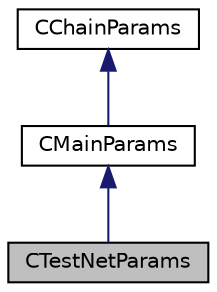 digraph "CTestNetParams"
{
  edge [fontname="Helvetica",fontsize="10",labelfontname="Helvetica",labelfontsize="10"];
  node [fontname="Helvetica",fontsize="10",shape=record];
  Node0 [label="CTestNetParams",height=0.2,width=0.4,color="black", fillcolor="grey75", style="filled", fontcolor="black"];
  Node1 -> Node0 [dir="back",color="midnightblue",fontsize="10",style="solid",fontname="Helvetica"];
  Node1 [label="CMainParams",height=0.2,width=0.4,color="black", fillcolor="white", style="filled",URL="$class_c_main_params.html"];
  Node2 -> Node1 [dir="back",color="midnightblue",fontsize="10",style="solid",fontname="Helvetica"];
  Node2 [label="CChainParams",height=0.2,width=0.4,color="black", fillcolor="white", style="filled",URL="$class_c_chain_params.html",tooltip="CChainParams defines various tweakable parameters of a given instance of the Ion system. "];
}
